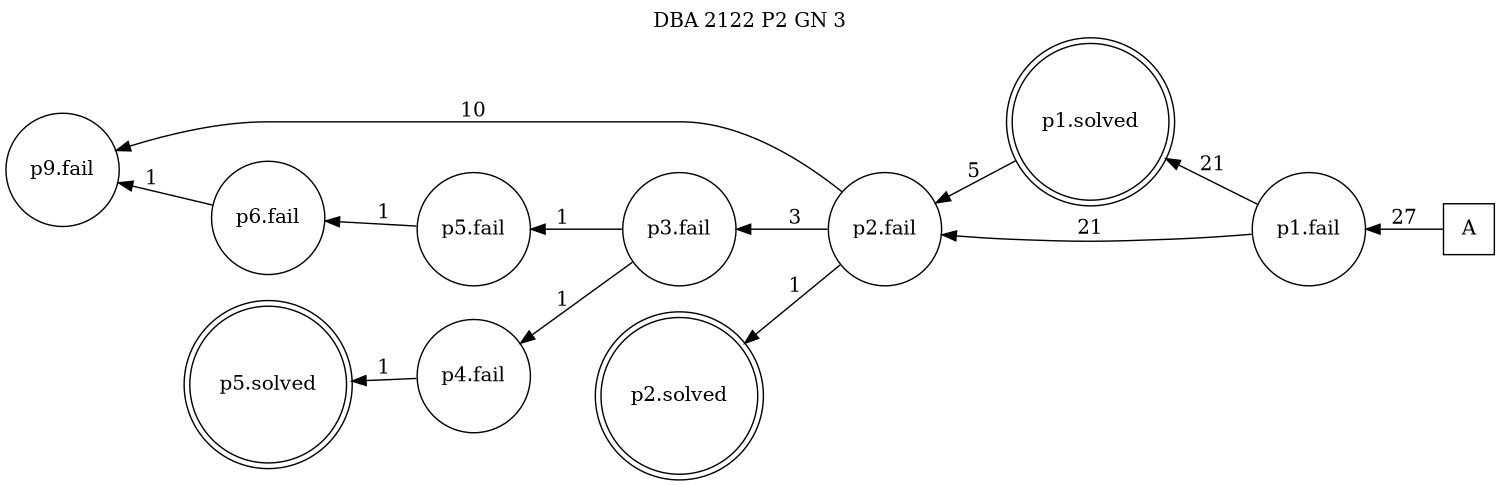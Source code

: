 digraph DBA_2122_P2_GN_3_LOW {
labelloc="tl"
label= " DBA 2122 P2 GN 3 "
rankdir="RL";
graph [ size=" 10 , 10 !"]

"A" [shape="square" label="A"]
"p1.fail" [shape="circle" label="p1.fail"]
"p1.solved" [shape="doublecircle" label="p1.solved"]
"p2.fail" [shape="circle" label="p2.fail"]
"p9.fail" [shape="circle" label="p9.fail"]
"p3.fail" [shape="circle" label="p3.fail"]
"p5.fail" [shape="circle" label="p5.fail"]
"p6.fail" [shape="circle" label="p6.fail"]
"p2.solved" [shape="doublecircle" label="p2.solved"]
"p4.fail" [shape="circle" label="p4.fail"]
"p5.solved" [shape="doublecircle" label="p5.solved"]
"A" -> "p1.fail" [ label=27]
"p1.fail" -> "p1.solved" [ label=21]
"p1.fail" -> "p2.fail" [ label=21]
"p1.solved" -> "p2.fail" [ label=5]
"p2.fail" -> "p9.fail" [ label=10]
"p2.fail" -> "p3.fail" [ label=3]
"p2.fail" -> "p2.solved" [ label=1]
"p3.fail" -> "p5.fail" [ label=1]
"p3.fail" -> "p4.fail" [ label=1]
"p5.fail" -> "p6.fail" [ label=1]
"p6.fail" -> "p9.fail" [ label=1]
"p4.fail" -> "p5.solved" [ label=1]
}

